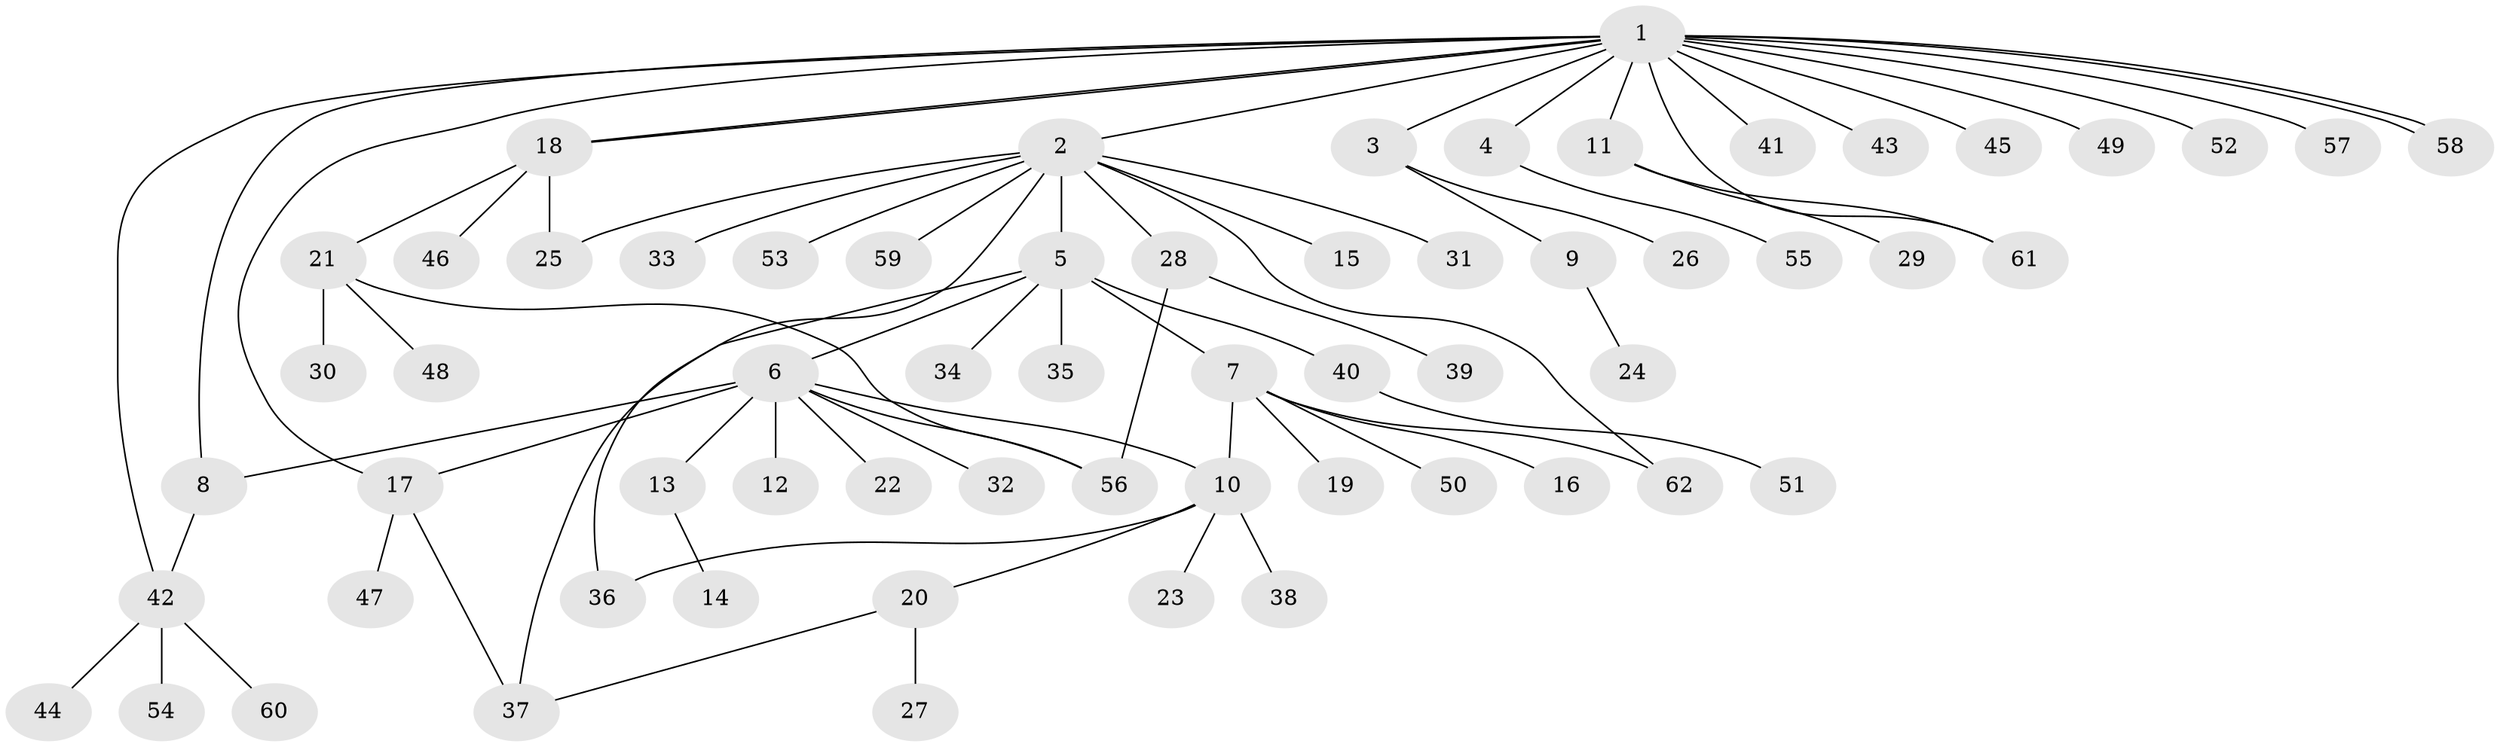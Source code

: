 // coarse degree distribution, {9: 0.038461538461538464, 6: 0.038461538461538464, 2: 0.3076923076923077, 1: 0.23076923076923078, 5: 0.11538461538461539, 3: 0.23076923076923078, 4: 0.038461538461538464}
// Generated by graph-tools (version 1.1) at 2025/50/03/04/25 22:50:24]
// undirected, 62 vertices, 75 edges
graph export_dot {
  node [color=gray90,style=filled];
  1;
  2;
  3;
  4;
  5;
  6;
  7;
  8;
  9;
  10;
  11;
  12;
  13;
  14;
  15;
  16;
  17;
  18;
  19;
  20;
  21;
  22;
  23;
  24;
  25;
  26;
  27;
  28;
  29;
  30;
  31;
  32;
  33;
  34;
  35;
  36;
  37;
  38;
  39;
  40;
  41;
  42;
  43;
  44;
  45;
  46;
  47;
  48;
  49;
  50;
  51;
  52;
  53;
  54;
  55;
  56;
  57;
  58;
  59;
  60;
  61;
  62;
  1 -- 2;
  1 -- 3;
  1 -- 4;
  1 -- 8;
  1 -- 11;
  1 -- 17;
  1 -- 18;
  1 -- 18;
  1 -- 41;
  1 -- 42;
  1 -- 43;
  1 -- 45;
  1 -- 49;
  1 -- 52;
  1 -- 57;
  1 -- 58;
  1 -- 58;
  1 -- 61;
  2 -- 5;
  2 -- 15;
  2 -- 25;
  2 -- 28;
  2 -- 31;
  2 -- 33;
  2 -- 36;
  2 -- 53;
  2 -- 59;
  2 -- 62;
  3 -- 9;
  3 -- 26;
  4 -- 55;
  5 -- 6;
  5 -- 7;
  5 -- 34;
  5 -- 35;
  5 -- 37;
  5 -- 40;
  6 -- 8;
  6 -- 10;
  6 -- 12;
  6 -- 13;
  6 -- 17;
  6 -- 22;
  6 -- 32;
  6 -- 56;
  7 -- 10;
  7 -- 16;
  7 -- 19;
  7 -- 50;
  7 -- 62;
  8 -- 42;
  9 -- 24;
  10 -- 20;
  10 -- 23;
  10 -- 36;
  10 -- 38;
  11 -- 29;
  11 -- 61;
  13 -- 14;
  17 -- 37;
  17 -- 47;
  18 -- 21;
  18 -- 25;
  18 -- 46;
  20 -- 27;
  20 -- 37;
  21 -- 30;
  21 -- 48;
  21 -- 56;
  28 -- 39;
  28 -- 56;
  40 -- 51;
  42 -- 44;
  42 -- 54;
  42 -- 60;
}
